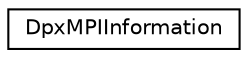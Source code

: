 digraph G
{
  edge [fontname="Helvetica",fontsize="10",labelfontname="Helvetica",labelfontsize="10"];
  node [fontname="Helvetica",fontsize="10",shape=record];
  rankdir=LR;
  Node1 [label="DpxMPIInformation",height=0.2,width=0.4,color="black", fillcolor="white", style="filled",URL="$d7/d97/structDpxMPIInformation.html"];
}
